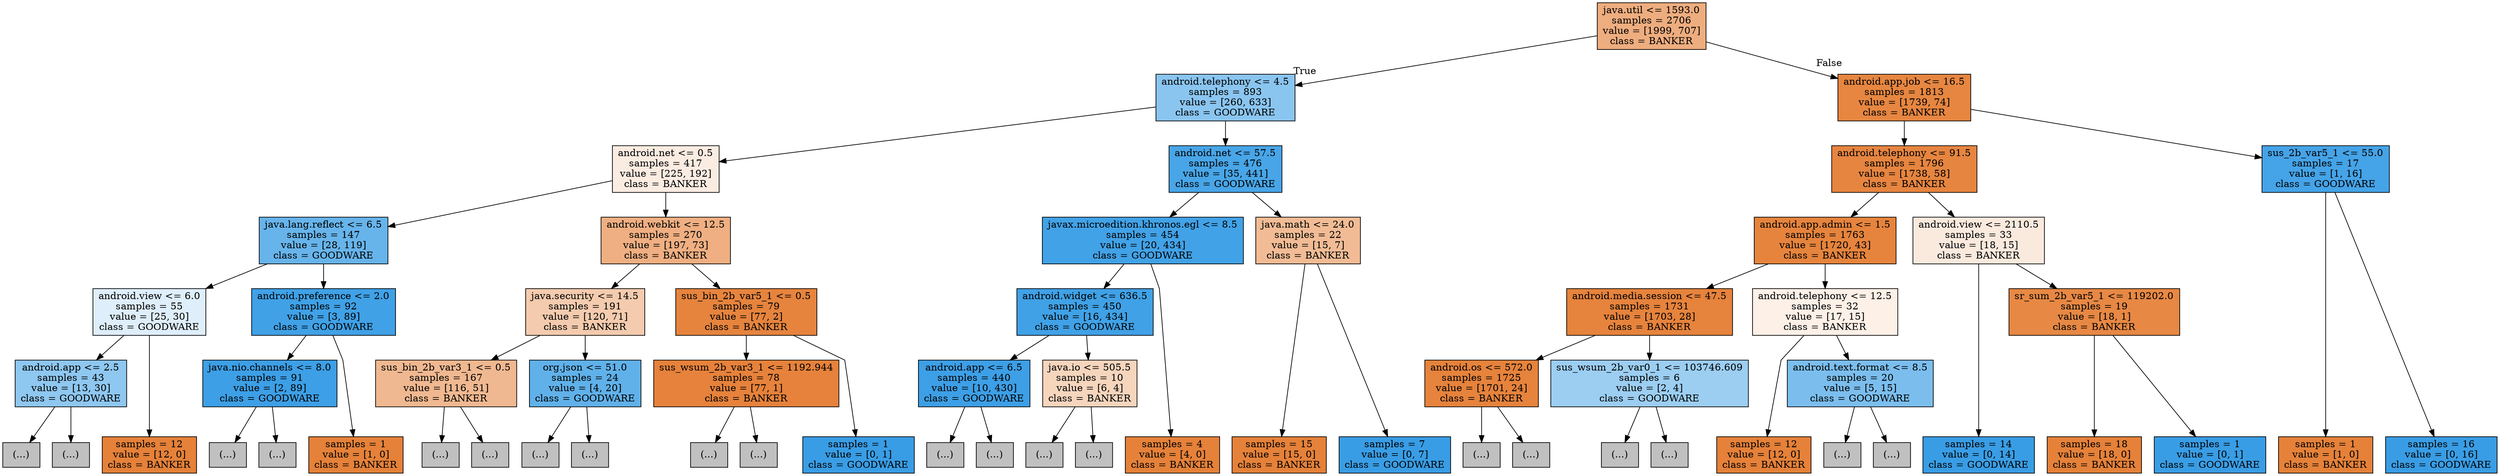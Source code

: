 digraph Tree {
node [shape=box, style="filled", color="black"] ;
graph [ranksep=equally, splines=polyline] ;
0 [label="java.util <= 1593.0\nsamples = 2706\nvalue = [1999, 707]\nclass = BANKER", fillcolor="#e58139a5"] ;
1 [label="android.telephony <= 4.5\nsamples = 893\nvalue = [260, 633]\nclass = GOODWARE", fillcolor="#399de596"] ;
0 -> 1 [labeldistance=2.5, labelangle=45, headlabel="True"] ;
2 [label="android.net <= 0.5\nsamples = 417\nvalue = [225, 192]\nclass = BANKER", fillcolor="#e5813925"] ;
1 -> 2 ;
3 [label="java.lang.reflect <= 6.5\nsamples = 147\nvalue = [28, 119]\nclass = GOODWARE", fillcolor="#399de5c3"] ;
2 -> 3 ;
4 [label="android.view <= 6.0\nsamples = 55\nvalue = [25, 30]\nclass = GOODWARE", fillcolor="#399de52a"] ;
3 -> 4 ;
5 [label="android.app <= 2.5\nsamples = 43\nvalue = [13, 30]\nclass = GOODWARE", fillcolor="#399de591"] ;
4 -> 5 ;
6 [label="(...)", fillcolor="#C0C0C0"] ;
5 -> 6 ;
11 [label="(...)", fillcolor="#C0C0C0"] ;
5 -> 11 ;
18 [label="samples = 12\nvalue = [12, 0]\nclass = BANKER", fillcolor="#e58139ff"] ;
4 -> 18 ;
19 [label="android.preference <= 2.0\nsamples = 92\nvalue = [3, 89]\nclass = GOODWARE", fillcolor="#399de5f6"] ;
3 -> 19 ;
20 [label="java.nio.channels <= 8.0\nsamples = 91\nvalue = [2, 89]\nclass = GOODWARE", fillcolor="#399de5f9"] ;
19 -> 20 ;
21 [label="(...)", fillcolor="#C0C0C0"] ;
20 -> 21 ;
24 [label="(...)", fillcolor="#C0C0C0"] ;
20 -> 24 ;
25 [label="samples = 1\nvalue = [1, 0]\nclass = BANKER", fillcolor="#e58139ff"] ;
19 -> 25 ;
26 [label="android.webkit <= 12.5\nsamples = 270\nvalue = [197, 73]\nclass = BANKER", fillcolor="#e58139a1"] ;
2 -> 26 ;
27 [label="java.security <= 14.5\nsamples = 191\nvalue = [120, 71]\nclass = BANKER", fillcolor="#e5813968"] ;
26 -> 27 ;
28 [label="sus_bin_2b_var3_1 <= 0.5\nsamples = 167\nvalue = [116, 51]\nclass = BANKER", fillcolor="#e581398f"] ;
27 -> 28 ;
29 [label="(...)", fillcolor="#C0C0C0"] ;
28 -> 29 ;
82 [label="(...)", fillcolor="#C0C0C0"] ;
28 -> 82 ;
85 [label="org.json <= 51.0\nsamples = 24\nvalue = [4, 20]\nclass = GOODWARE", fillcolor="#399de5cc"] ;
27 -> 85 ;
86 [label="(...)", fillcolor="#C0C0C0"] ;
85 -> 86 ;
87 [label="(...)", fillcolor="#C0C0C0"] ;
85 -> 87 ;
90 [label="sus_bin_2b_var5_1 <= 0.5\nsamples = 79\nvalue = [77, 2]\nclass = BANKER", fillcolor="#e58139f8"] ;
26 -> 90 ;
91 [label="sus_wsum_2b_var3_1 <= 1192.944\nsamples = 78\nvalue = [77, 1]\nclass = BANKER", fillcolor="#e58139fc"] ;
90 -> 91 ;
92 [label="(...)", fillcolor="#C0C0C0"] ;
91 -> 92 ;
95 [label="(...)", fillcolor="#C0C0C0"] ;
91 -> 95 ;
96 [label="samples = 1\nvalue = [0, 1]\nclass = GOODWARE", fillcolor="#399de5ff"] ;
90 -> 96 ;
97 [label="android.net <= 57.5\nsamples = 476\nvalue = [35, 441]\nclass = GOODWARE", fillcolor="#399de5eb"] ;
1 -> 97 ;
98 [label="javax.microedition.khronos.egl <= 8.5\nsamples = 454\nvalue = [20, 434]\nclass = GOODWARE", fillcolor="#399de5f3"] ;
97 -> 98 ;
99 [label="android.widget <= 636.5\nsamples = 450\nvalue = [16, 434]\nclass = GOODWARE", fillcolor="#399de5f6"] ;
98 -> 99 ;
100 [label="android.app <= 6.5\nsamples = 440\nvalue = [10, 430]\nclass = GOODWARE", fillcolor="#399de5f9"] ;
99 -> 100 ;
101 [label="(...)", fillcolor="#C0C0C0"] ;
100 -> 101 ;
104 [label="(...)", fillcolor="#C0C0C0"] ;
100 -> 104 ;
115 [label="java.io <= 505.5\nsamples = 10\nvalue = [6, 4]\nclass = BANKER", fillcolor="#e5813955"] ;
99 -> 115 ;
116 [label="(...)", fillcolor="#C0C0C0"] ;
115 -> 116 ;
119 [label="(...)", fillcolor="#C0C0C0"] ;
115 -> 119 ;
120 [label="samples = 4\nvalue = [4, 0]\nclass = BANKER", fillcolor="#e58139ff"] ;
98 -> 120 ;
121 [label="java.math <= 24.0\nsamples = 22\nvalue = [15, 7]\nclass = BANKER", fillcolor="#e5813988"] ;
97 -> 121 ;
122 [label="samples = 15\nvalue = [15, 0]\nclass = BANKER", fillcolor="#e58139ff"] ;
121 -> 122 ;
123 [label="samples = 7\nvalue = [0, 7]\nclass = GOODWARE", fillcolor="#399de5ff"] ;
121 -> 123 ;
124 [label="android.app.job <= 16.5\nsamples = 1813\nvalue = [1739, 74]\nclass = BANKER", fillcolor="#e58139f4"] ;
0 -> 124 [labeldistance=2.5, labelangle=-45, headlabel="False"] ;
125 [label="android.telephony <= 91.5\nsamples = 1796\nvalue = [1738, 58]\nclass = BANKER", fillcolor="#e58139f6"] ;
124 -> 125 ;
126 [label="android.app.admin <= 1.5\nsamples = 1763\nvalue = [1720, 43]\nclass = BANKER", fillcolor="#e58139f9"] ;
125 -> 126 ;
127 [label="android.media.session <= 47.5\nsamples = 1731\nvalue = [1703, 28]\nclass = BANKER", fillcolor="#e58139fb"] ;
126 -> 127 ;
128 [label="android.os <= 572.0\nsamples = 1725\nvalue = [1701, 24]\nclass = BANKER", fillcolor="#e58139fb"] ;
127 -> 128 ;
129 [label="(...)", fillcolor="#C0C0C0"] ;
128 -> 129 ;
138 [label="(...)", fillcolor="#C0C0C0"] ;
128 -> 138 ;
189 [label="sus_wsum_2b_var0_1 <= 103746.609\nsamples = 6\nvalue = [2, 4]\nclass = GOODWARE", fillcolor="#399de57f"] ;
127 -> 189 ;
190 [label="(...)", fillcolor="#C0C0C0"] ;
189 -> 190 ;
191 [label="(...)", fillcolor="#C0C0C0"] ;
189 -> 191 ;
192 [label="android.telephony <= 12.5\nsamples = 32\nvalue = [17, 15]\nclass = BANKER", fillcolor="#e581391e"] ;
126 -> 192 ;
193 [label="samples = 12\nvalue = [12, 0]\nclass = BANKER", fillcolor="#e58139ff"] ;
192 -> 193 ;
194 [label="android.text.format <= 8.5\nsamples = 20\nvalue = [5, 15]\nclass = GOODWARE", fillcolor="#399de5aa"] ;
192 -> 194 ;
195 [label="(...)", fillcolor="#C0C0C0"] ;
194 -> 195 ;
196 [label="(...)", fillcolor="#C0C0C0"] ;
194 -> 196 ;
199 [label="android.view <= 2110.5\nsamples = 33\nvalue = [18, 15]\nclass = BANKER", fillcolor="#e581392a"] ;
125 -> 199 ;
200 [label="samples = 14\nvalue = [0, 14]\nclass = GOODWARE", fillcolor="#399de5ff"] ;
199 -> 200 ;
201 [label="sr_sum_2b_var5_1 <= 119202.0\nsamples = 19\nvalue = [18, 1]\nclass = BANKER", fillcolor="#e58139f1"] ;
199 -> 201 ;
202 [label="samples = 18\nvalue = [18, 0]\nclass = BANKER", fillcolor="#e58139ff"] ;
201 -> 202 ;
203 [label="samples = 1\nvalue = [0, 1]\nclass = GOODWARE", fillcolor="#399de5ff"] ;
201 -> 203 ;
204 [label="sus_2b_var5_1 <= 55.0\nsamples = 17\nvalue = [1, 16]\nclass = GOODWARE", fillcolor="#399de5ef"] ;
124 -> 204 ;
205 [label="samples = 1\nvalue = [1, 0]\nclass = BANKER", fillcolor="#e58139ff"] ;
204 -> 205 ;
206 [label="samples = 16\nvalue = [0, 16]\nclass = GOODWARE", fillcolor="#399de5ff"] ;
204 -> 206 ;
{rank=same ; 0} ;
{rank=same ; 1; 124} ;
{rank=same ; 2; 97; 125; 204} ;
{rank=same ; 3; 26; 98; 121; 126; 199} ;
{rank=same ; 4; 19; 27; 90; 99; 127; 192; 201} ;
{rank=same ; 5; 20; 28; 85; 91; 100; 115; 128; 189; 194} ;
{rank=same ; 6; 11; 18; 21; 24; 25; 29; 82; 86; 87; 92; 95; 96; 101; 104; 116; 119; 120; 122; 123; 129; 138; 190; 191; 193; 195; 196; 200; 202; 203; 205; 206} ;
}